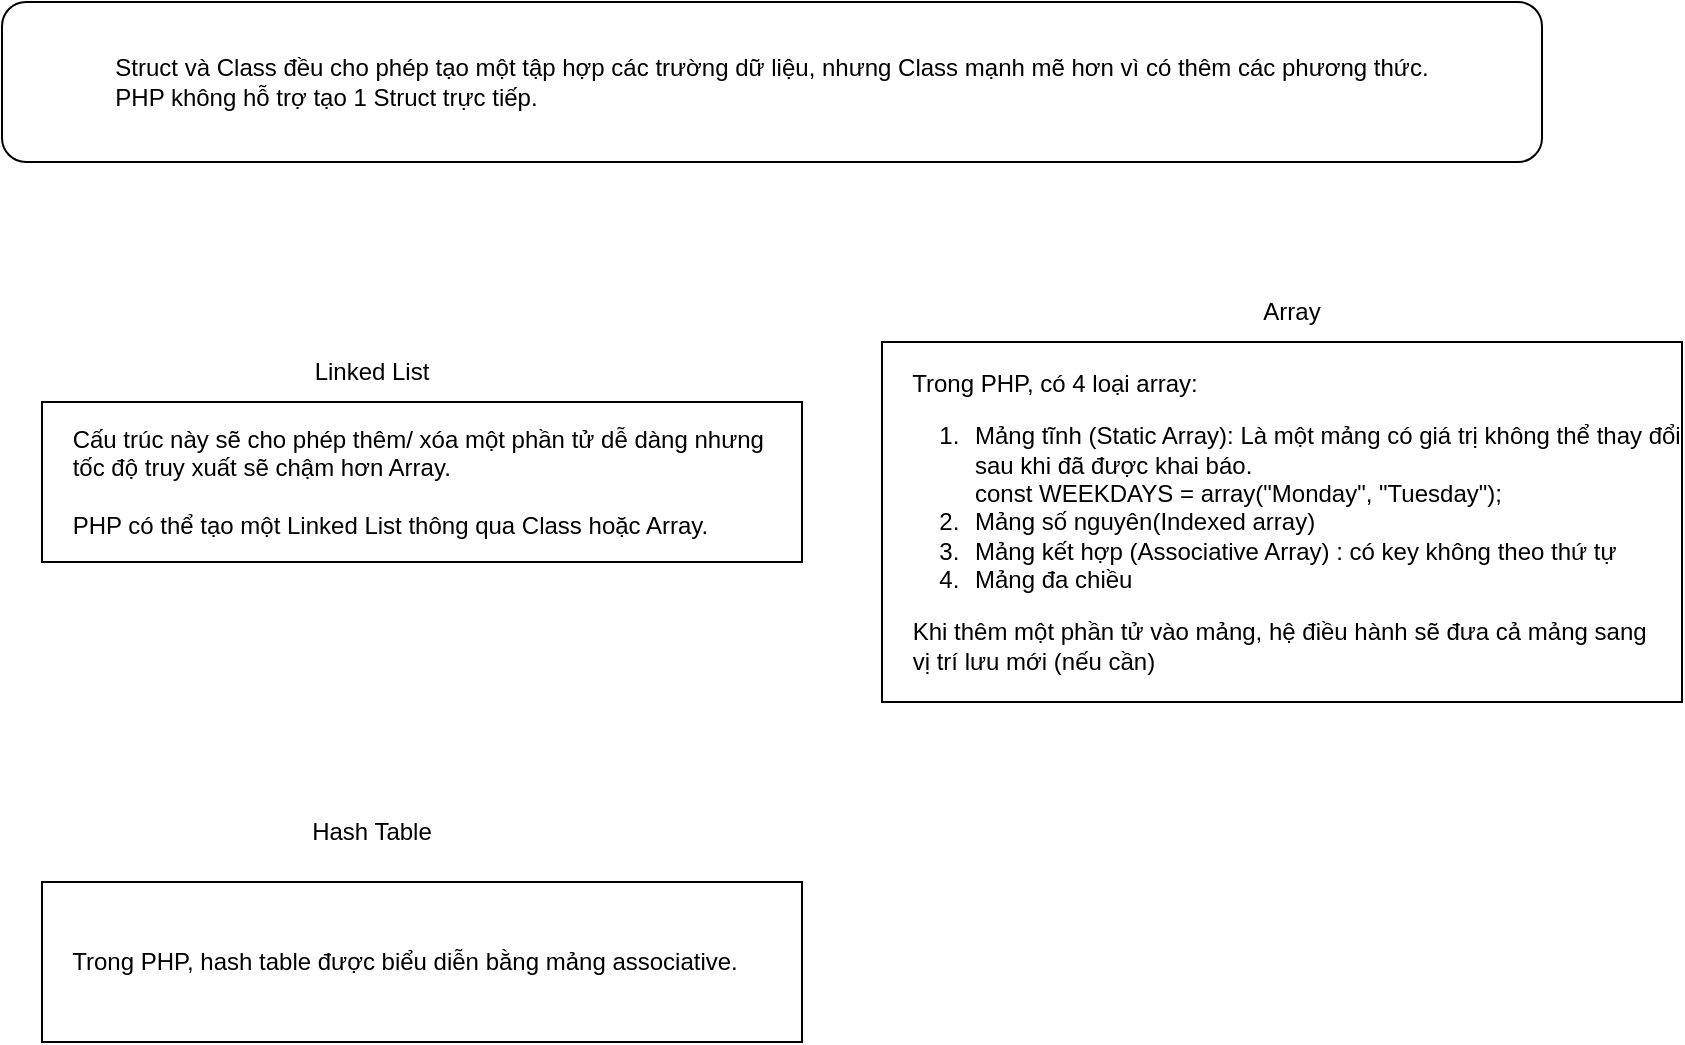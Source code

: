 <mxfile version="13.9.9" type="device"><diagram id="K_Qefxh1HP0pw92zHwMm" name="Page-1"><mxGraphModel dx="1024" dy="592" grid="1" gridSize="10" guides="1" tooltips="1" connect="1" arrows="1" fold="1" page="1" pageScale="1" pageWidth="1100" pageHeight="850" math="0" shadow="0"><root><mxCell id="0"/><mxCell id="1" parent="0"/><mxCell id="3BLYzWaNHoF4uOZAHTyI-1" value="&lt;div style=&quot;text-align: left&quot;&gt;&lt;span&gt;Struct và Class đều cho phép tạo một tập hợp các trường dữ liệu, nhưng Class mạnh mẽ hơn vì có thêm các phương thức.&lt;/span&gt;&lt;/div&gt;&lt;div style=&quot;text-align: left&quot;&gt;PHP không hỗ trợ tạo 1 Struct trực tiếp.&lt;/div&gt;" style="rounded=1;whiteSpace=wrap;html=1;" parent="1" vertex="1"><mxGeometry x="80" y="40" width="770" height="80" as="geometry"/></mxCell><mxCell id="wBDUJFuZtUdbqGJ9aY50-1" value="&amp;nbsp; &amp;nbsp; Cấu trúc này sẽ cho phép thêm/ xóa một phần tử dễ dàng nhưng&amp;nbsp; &amp;nbsp; &amp;nbsp; &amp;nbsp; &amp;nbsp; tốc độ truy xuất sẽ chậm hơn Array.&lt;br&gt;&lt;br&gt;&amp;nbsp; &amp;nbsp; PHP có thể tạo một Linked List thông qua Class hoặc Array." style="rounded=0;whiteSpace=wrap;html=1;align=left;" vertex="1" parent="1"><mxGeometry x="100" y="240" width="380" height="80" as="geometry"/></mxCell><mxCell id="wBDUJFuZtUdbqGJ9aY50-2" value="Linked List" style="text;html=1;strokeColor=none;fillColor=none;align=center;verticalAlign=middle;whiteSpace=wrap;rounded=0;" vertex="1" parent="1"><mxGeometry x="220" y="210" width="90" height="30" as="geometry"/></mxCell><mxCell id="wBDUJFuZtUdbqGJ9aY50-4" value="&amp;nbsp; &amp;nbsp; Trong PHP, có 4 loại array:&lt;br&gt;&lt;ol&gt;&lt;li style=&quot;border: 0px solid rgb(217 , 217 , 227) ; box-sizing: border-box ; margin: 0px ; padding-left: 0.375em&quot;&gt;&lt;p style=&quot;border: 0px solid rgb(217 , 217 , 227) ; box-sizing: border-box ; margin: 0px&quot;&gt;Mảng tĩnh (Static Array): Là một mảng có giá trị không thể thay đổi sau khi đã được khai báo.&amp;nbsp;&lt;br&gt;const WEEKDAYS = array(&quot;Monday&quot;, &quot;Tuesday&quot;);&lt;br&gt;&lt;/p&gt;&lt;/li&gt;&lt;li style=&quot;border: 0px solid rgb(217 , 217 , 227) ; box-sizing: border-box ; margin: 0px ; padding-left: 0.375em&quot;&gt;&lt;p style=&quot;border: 0px solid rgb(217 , 217 , 227) ; box-sizing: border-box ; margin: 0px&quot;&gt;Mảng số nguyên(Indexed array)&lt;/p&gt;&lt;/li&gt;&lt;li style=&quot;border: 0px solid rgb(217 , 217 , 227) ; box-sizing: border-box ; margin: 0px ; padding-left: 0.375em&quot;&gt;&lt;p style=&quot;border: 0px solid rgb(217 , 217 , 227) ; box-sizing: border-box ; margin: 0px&quot;&gt;Mảng kết hợp (Associative Array) : có key không theo thứ tự&lt;/p&gt;&lt;/li&gt;&lt;li style=&quot;border: 0px solid rgb(217 , 217 , 227) ; box-sizing: border-box ; margin: 0px ; padding-left: 0.375em&quot;&gt;&lt;p style=&quot;border: 0px solid rgb(217 , 217 , 227) ; box-sizing: border-box ; margin: 0px&quot;&gt;Mảng đa chiều&lt;/p&gt;&lt;/li&gt;&lt;/ol&gt;&lt;div&gt;&amp;nbsp; &amp;nbsp; Khi thêm một phần tử vào mảng, hệ điều hành sẽ đưa cả mảng sang&amp;nbsp; &amp;nbsp; &amp;nbsp; &amp;nbsp; &amp;nbsp; vị trí lưu mới (nếu cần)&lt;/div&gt;" style="rounded=0;whiteSpace=wrap;html=1;align=left;" vertex="1" parent="1"><mxGeometry x="520" y="210" width="400" height="180" as="geometry"/></mxCell><mxCell id="wBDUJFuZtUdbqGJ9aY50-5" value="Array" style="text;html=1;strokeColor=none;fillColor=none;align=center;verticalAlign=middle;whiteSpace=wrap;rounded=0;" vertex="1" parent="1"><mxGeometry x="680" y="180" width="90" height="30" as="geometry"/></mxCell><mxCell id="wBDUJFuZtUdbqGJ9aY50-6" value="&amp;nbsp; &amp;nbsp; Trong PHP, hash table được biểu diễn bằng mảng associative." style="rounded=0;whiteSpace=wrap;html=1;align=left;" vertex="1" parent="1"><mxGeometry x="100" y="480" width="380" height="80" as="geometry"/></mxCell><mxCell id="wBDUJFuZtUdbqGJ9aY50-7" value="Hash Table" style="text;html=1;strokeColor=none;fillColor=none;align=center;verticalAlign=middle;whiteSpace=wrap;rounded=0;" vertex="1" parent="1"><mxGeometry x="220" y="440" width="90" height="30" as="geometry"/></mxCell></root></mxGraphModel></diagram></mxfile>